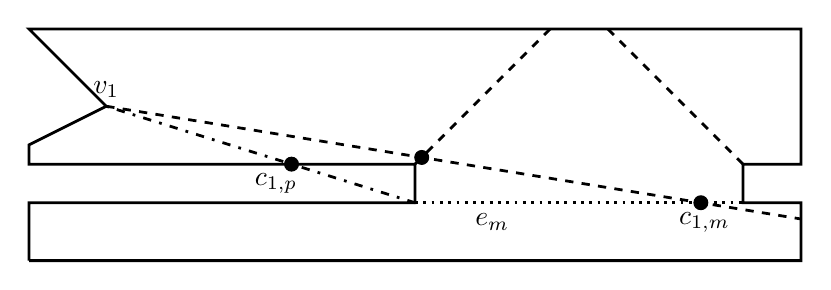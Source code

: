 % This file was created by matlab2tikz v0.4.0.
% Copyright (c) 2008--2013, Nico Schlömer <nico.schloemer@gmail.com>
% All rights reserved.
% 
% The latest updates can be retrieved from
%   http://www.mathworks.com/matlabcentral/fileexchange/22022-matlab2tikz
% where you can also make suggestions and rate matlab2tikz.
% 
% % -*- root: TestingFigures.tex -*-
% 
\begin{tikzpicture}

\begin{axis}[%
width=10cm,
height=3.137cm,
scale only axis,
xmin=-10,
xmax=1010,
ymin=90,
ymax=410,
hide axis,
axis x line*=bottom,
axis y line*=left,
y post scale=1,
unit vector ratio=1 1 1
]
\addplot [
color=black,
dashed,
line width=1.0pt,
forget plot
]
table[row sep=crcr]{
925 225\\
750 400\\
};
\addplot [
color=black,
dashed,
line width=1.0pt,
forget plot
]
table[row sep=crcr]{
100 300\\
1000 153.95\\
};
\addplot [
color=black,
dashed,
line width=1.0pt,
forget plot
]
table[row sep=crcr]{
500 225\\
675 400\\
};
\addplot [
color=black,
solid,
line width=1.0pt,
forget plot
]
table[row sep=crcr]{
0 100\\
0 175\\
500 175\\
500 225\\
0 225\\
0 250\\
100 300\\
0 400\\
1000 400\\
1000 225\\
925 225\\
925 175\\
1000 175\\
1000 100\\
0 100\\
};
\addplot [
color=black,
dotted,
line width=1.0pt,
forget plot
]
table[row sep=crcr]{
500 175\\
925 175\\
};
\addplot [
color=black,
mark size=2.5pt,
only marks,
mark=*,
mark options={solid,fill=black},
forget plot
]
table[row sep=crcr]{
508.68 233.68\\
};
\addplot [
color=black,
mark size=2.5pt,
only marks,
mark=*,
mark options={solid,fill=black},
forget plot
]
table[row sep=crcr]{
870.285 175\\
};
\addplot [
color=black,
dash pattern=on 1pt off 3pt on 3pt off 3pt,
line width=1.0pt,
forget plot
]
table[row sep=crcr]{
100 300\\
500 175\\
};
\addplot [
color=black,
mark size=2.5pt,
only marks,
mark=*,
mark options={solid,fill=black},
forget plot
]
table[row sep=crcr]{
340 225\\
};
\node[above, inner sep=0mm, text=black]
at (axis cs:100,310,0) {$v_{1}$};
\node[inner sep=0mm, text=black]
at (axis cs:320,200,0) {$c_{1,p}$};
\node[inner sep=0mm, text=black]
at (axis cs:600,150,0) {$e_{m}$};
\node[inner sep=0mm, text=black]
at (axis cs:875,150,0) {$c_{1,m}$};
\end{axis}
\end{tikzpicture}%